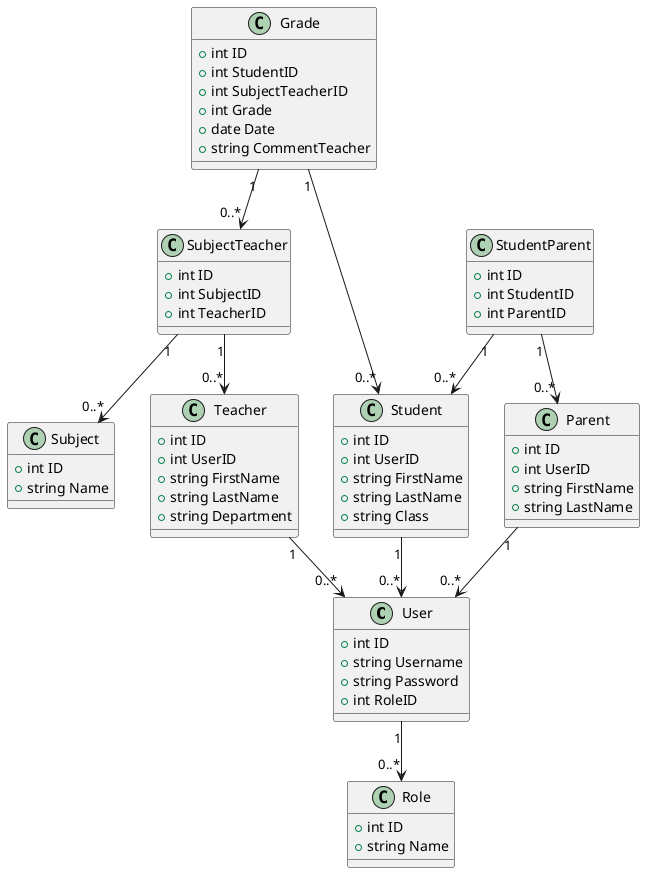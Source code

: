 @startuml ДиограммаКлассов
class User {
    +int ID
    +string Username
    +string Password
    +int RoleID
}

class Role {
    +int ID
    +string Name
}

class Teacher {
    +int ID
    +int UserID
    +string FirstName
    +string LastName
    +string Department
}

class Student {
    +int ID
    +int UserID
    +string FirstName
    +string LastName
    +string Class
}

class Parent {
    +int ID
    +int UserID
    +string FirstName
    +string LastName
}

class Subject {
    +int ID
    +string Name
}

class Grade {
    +int ID
    +int StudentID
    +int SubjectTeacherID
    +int Grade
    +date Date
    +string CommentTeacher
}

class SubjectTeacher {
    +int ID
    +int SubjectID
    +int TeacherID
}

class StudentParent {
    +int ID
    +int StudentID
    +int ParentID
}

User "1" --> "0..*" Role
Teacher "1" --> "0..*" User
Student "1" --> "0..*" User
Parent "1" --> "0..*" User
SubjectTeacher "1" --> "0..*" Subject
SubjectTeacher "1" --> "0..*" Teacher
Grade "1" --> "0..*" Student
Grade "1" --> "0..*" SubjectTeacher
StudentParent "1" --> "0..*" Student
StudentParent "1" --> "0..*" Parent
@enduml